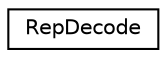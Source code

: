 digraph "Graphical Class Hierarchy"
{
 // LATEX_PDF_SIZE
  edge [fontname="Helvetica",fontsize="10",labelfontname="Helvetica",labelfontsize="10"];
  node [fontname="Helvetica",fontsize="10",shape=record];
  rankdir="LR";
  Node0 [label="RepDecode",height=0.2,width=0.4,color="black", fillcolor="white", style="filled",URL="$structRepDecode.html",tooltip=" "];
}
